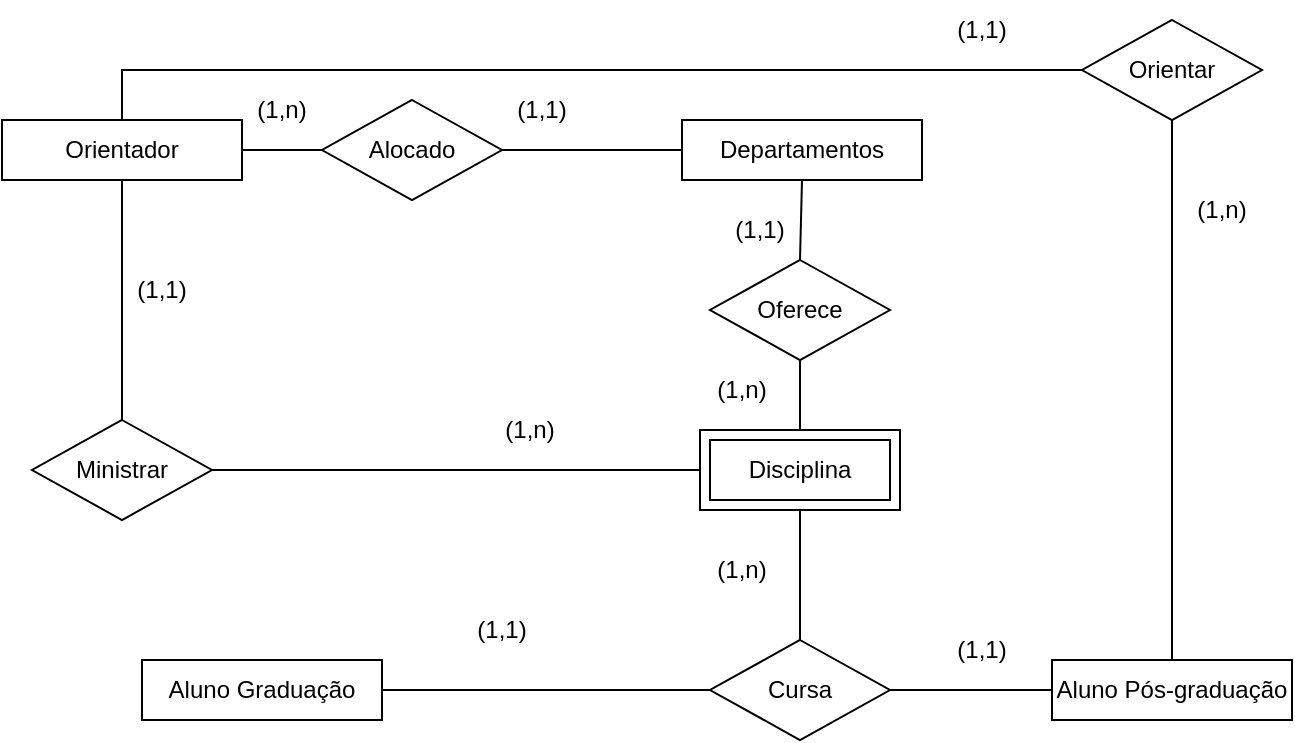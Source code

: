 <mxfile version="21.1.7" type="device">
  <diagram name="Página-1" id="LfcxKcsFjkbq40zHmDso">
    <mxGraphModel dx="794" dy="62" grid="1" gridSize="10" guides="1" tooltips="1" connect="1" arrows="1" fold="1" page="0" pageScale="1" pageWidth="827" pageHeight="1169" math="0" shadow="0">
      <root>
        <mxCell id="0" />
        <mxCell id="1" parent="0" />
        <mxCell id="KPLfDySyqxJ-SgguWjqe-66" value="Departamentos" style="rounded=0;whiteSpace=wrap;html=1;" parent="1" vertex="1">
          <mxGeometry x="400" y="720" width="120" height="30" as="geometry" />
        </mxCell>
        <mxCell id="KPLfDySyqxJ-SgguWjqe-69" value="Orientador" style="rounded=0;whiteSpace=wrap;html=1;" parent="1" vertex="1">
          <mxGeometry x="60" y="720" width="120" height="30" as="geometry" />
        </mxCell>
        <mxCell id="KPLfDySyqxJ-SgguWjqe-70" value="Aluno Graduação" style="rounded=0;whiteSpace=wrap;html=1;" parent="1" vertex="1">
          <mxGeometry x="130" y="990" width="120" height="30" as="geometry" />
        </mxCell>
        <mxCell id="KPLfDySyqxJ-SgguWjqe-71" value="Aluno Pós-graduação" style="rounded=0;whiteSpace=wrap;html=1;" parent="1" vertex="1">
          <mxGeometry x="585" y="990" width="120" height="30" as="geometry" />
        </mxCell>
        <mxCell id="KPLfDySyqxJ-SgguWjqe-72" value="Oferece" style="rhombus;whiteSpace=wrap;html=1;" parent="1" vertex="1">
          <mxGeometry x="414" y="790" width="90" height="50" as="geometry" />
        </mxCell>
        <mxCell id="KPLfDySyqxJ-SgguWjqe-73" value="" style="endArrow=none;html=1;rounded=0;exitX=0.5;exitY=0;exitDx=0;exitDy=0;entryX=0.5;entryY=1;entryDx=0;entryDy=0;" parent="1" source="KPLfDySyqxJ-SgguWjqe-72" target="KPLfDySyqxJ-SgguWjqe-66" edge="1">
          <mxGeometry relative="1" as="geometry">
            <mxPoint x="350" y="890" as="sourcePoint" />
            <mxPoint x="510" y="890" as="targetPoint" />
          </mxGeometry>
        </mxCell>
        <mxCell id="KPLfDySyqxJ-SgguWjqe-74" value="" style="endArrow=none;html=1;rounded=0;exitX=0.5;exitY=0;exitDx=0;exitDy=0;entryX=0.5;entryY=1;entryDx=0;entryDy=0;" parent="1" source="KPLfDySyqxJ-SgguWjqe-81" target="KPLfDySyqxJ-SgguWjqe-72" edge="1">
          <mxGeometry relative="1" as="geometry">
            <mxPoint x="410" y="870" as="sourcePoint" />
            <mxPoint x="420" y="760" as="targetPoint" />
            <Array as="points" />
          </mxGeometry>
        </mxCell>
        <mxCell id="KPLfDySyqxJ-SgguWjqe-75" value="(1,n)" style="text;html=1;strokeColor=none;fillColor=none;align=center;verticalAlign=middle;whiteSpace=wrap;rounded=0;" parent="1" vertex="1">
          <mxGeometry x="170" y="700" width="60" height="30" as="geometry" />
        </mxCell>
        <mxCell id="KPLfDySyqxJ-SgguWjqe-76" value="(1,1)" style="text;html=1;strokeColor=none;fillColor=none;align=center;verticalAlign=middle;whiteSpace=wrap;rounded=0;" parent="1" vertex="1">
          <mxGeometry x="300" y="700" width="60" height="30" as="geometry" />
        </mxCell>
        <mxCell id="KPLfDySyqxJ-SgguWjqe-78" value="Alocado" style="rhombus;whiteSpace=wrap;html=1;" parent="1" vertex="1">
          <mxGeometry x="220" y="710" width="90" height="50" as="geometry" />
        </mxCell>
        <mxCell id="KPLfDySyqxJ-SgguWjqe-81" value="Disciplina" style="shape=ext;margin=3;double=1;whiteSpace=wrap;html=1;align=center;" parent="1" vertex="1">
          <mxGeometry x="409" y="875" width="100" height="40" as="geometry" />
        </mxCell>
        <mxCell id="KPLfDySyqxJ-SgguWjqe-82" value="" style="endArrow=none;html=1;rounded=0;exitX=1;exitY=0.5;exitDx=0;exitDy=0;entryX=0;entryY=0.5;entryDx=0;entryDy=0;" parent="1" source="KPLfDySyqxJ-SgguWjqe-78" target="KPLfDySyqxJ-SgguWjqe-66" edge="1">
          <mxGeometry relative="1" as="geometry">
            <mxPoint x="300" y="740" as="sourcePoint" />
            <mxPoint x="510" y="890" as="targetPoint" />
          </mxGeometry>
        </mxCell>
        <mxCell id="KPLfDySyqxJ-SgguWjqe-83" value="" style="endArrow=none;html=1;rounded=0;exitX=1;exitY=0.5;exitDx=0;exitDy=0;entryX=0;entryY=0.5;entryDx=0;entryDy=0;" parent="1" source="KPLfDySyqxJ-SgguWjqe-69" target="KPLfDySyqxJ-SgguWjqe-78" edge="1">
          <mxGeometry relative="1" as="geometry">
            <mxPoint x="350" y="890" as="sourcePoint" />
            <mxPoint x="510" y="890" as="targetPoint" />
          </mxGeometry>
        </mxCell>
        <mxCell id="KPLfDySyqxJ-SgguWjqe-85" value="Ministrar" style="rhombus;whiteSpace=wrap;html=1;" parent="1" vertex="1">
          <mxGeometry x="75" y="870" width="90" height="50" as="geometry" />
        </mxCell>
        <mxCell id="KPLfDySyqxJ-SgguWjqe-86" value="" style="endArrow=none;html=1;rounded=0;exitX=0.5;exitY=1;exitDx=0;exitDy=0;entryX=0.5;entryY=0;entryDx=0;entryDy=0;" parent="1" source="KPLfDySyqxJ-SgguWjqe-69" target="KPLfDySyqxJ-SgguWjqe-85" edge="1">
          <mxGeometry relative="1" as="geometry">
            <mxPoint x="350" y="890" as="sourcePoint" />
            <mxPoint x="510" y="890" as="targetPoint" />
          </mxGeometry>
        </mxCell>
        <mxCell id="KPLfDySyqxJ-SgguWjqe-87" value="" style="endArrow=none;html=1;rounded=0;exitX=1;exitY=0.5;exitDx=0;exitDy=0;entryX=0;entryY=0.5;entryDx=0;entryDy=0;" parent="1" source="KPLfDySyqxJ-SgguWjqe-85" target="KPLfDySyqxJ-SgguWjqe-81" edge="1">
          <mxGeometry relative="1" as="geometry">
            <mxPoint x="350" y="890" as="sourcePoint" />
            <mxPoint x="510" y="890" as="targetPoint" />
          </mxGeometry>
        </mxCell>
        <mxCell id="KPLfDySyqxJ-SgguWjqe-88" value="(1,1)" style="text;html=1;strokeColor=none;fillColor=none;align=center;verticalAlign=middle;whiteSpace=wrap;rounded=0;" parent="1" vertex="1">
          <mxGeometry x="409" y="760" width="60" height="30" as="geometry" />
        </mxCell>
        <mxCell id="KPLfDySyqxJ-SgguWjqe-89" value="(1,1)" style="text;html=1;strokeColor=none;fillColor=none;align=center;verticalAlign=middle;whiteSpace=wrap;rounded=0;" parent="1" vertex="1">
          <mxGeometry x="110" y="790" width="60" height="30" as="geometry" />
        </mxCell>
        <mxCell id="KPLfDySyqxJ-SgguWjqe-91" value="(1,n)" style="text;html=1;strokeColor=none;fillColor=none;align=center;verticalAlign=middle;whiteSpace=wrap;rounded=0;" parent="1" vertex="1">
          <mxGeometry x="293.5" y="860" width="60" height="30" as="geometry" />
        </mxCell>
        <mxCell id="KPLfDySyqxJ-SgguWjqe-92" value="Cursa" style="rhombus;whiteSpace=wrap;html=1;" parent="1" vertex="1">
          <mxGeometry x="414" y="980" width="90" height="50" as="geometry" />
        </mxCell>
        <mxCell id="KPLfDySyqxJ-SgguWjqe-94" value="" style="endArrow=none;html=1;rounded=0;exitX=0.5;exitY=1;exitDx=0;exitDy=0;entryX=0.5;entryY=0;entryDx=0;entryDy=0;" parent="1" source="KPLfDySyqxJ-SgguWjqe-81" target="KPLfDySyqxJ-SgguWjqe-92" edge="1">
          <mxGeometry relative="1" as="geometry">
            <mxPoint x="350" y="890" as="sourcePoint" />
            <mxPoint x="510" y="890" as="targetPoint" />
          </mxGeometry>
        </mxCell>
        <mxCell id="KPLfDySyqxJ-SgguWjqe-99" value="" style="endArrow=none;html=1;rounded=0;exitX=1;exitY=0.5;exitDx=0;exitDy=0;entryX=0;entryY=0.5;entryDx=0;entryDy=0;" parent="1" source="KPLfDySyqxJ-SgguWjqe-92" target="KPLfDySyqxJ-SgguWjqe-71" edge="1">
          <mxGeometry relative="1" as="geometry">
            <mxPoint x="350" y="890" as="sourcePoint" />
            <mxPoint x="510" y="890" as="targetPoint" />
          </mxGeometry>
        </mxCell>
        <mxCell id="KPLfDySyqxJ-SgguWjqe-100" value="" style="endArrow=none;html=1;rounded=0;entryX=0;entryY=0.5;entryDx=0;entryDy=0;exitX=1;exitY=0.5;exitDx=0;exitDy=0;" parent="1" source="KPLfDySyqxJ-SgguWjqe-70" target="KPLfDySyqxJ-SgguWjqe-92" edge="1">
          <mxGeometry relative="1" as="geometry">
            <mxPoint x="350" y="890" as="sourcePoint" />
            <mxPoint x="510" y="890" as="targetPoint" />
          </mxGeometry>
        </mxCell>
        <mxCell id="KPLfDySyqxJ-SgguWjqe-102" value="Orientar" style="rhombus;whiteSpace=wrap;html=1;" parent="1" vertex="1">
          <mxGeometry x="600" y="670" width="90" height="50" as="geometry" />
        </mxCell>
        <mxCell id="KPLfDySyqxJ-SgguWjqe-103" value="" style="endArrow=none;html=1;rounded=0;entryX=0;entryY=0.5;entryDx=0;entryDy=0;exitX=0.5;exitY=0;exitDx=0;exitDy=0;" parent="1" source="KPLfDySyqxJ-SgguWjqe-69" target="KPLfDySyqxJ-SgguWjqe-102" edge="1">
          <mxGeometry relative="1" as="geometry">
            <mxPoint x="160" y="710" as="sourcePoint" />
            <mxPoint x="530" y="680" as="targetPoint" />
            <Array as="points">
              <mxPoint x="120" y="695" />
            </Array>
          </mxGeometry>
        </mxCell>
        <mxCell id="KPLfDySyqxJ-SgguWjqe-106" value="" style="endArrow=none;html=1;rounded=0;exitX=0.5;exitY=1;exitDx=0;exitDy=0;entryX=0.5;entryY=0;entryDx=0;entryDy=0;" parent="1" source="KPLfDySyqxJ-SgguWjqe-102" target="KPLfDySyqxJ-SgguWjqe-71" edge="1">
          <mxGeometry relative="1" as="geometry">
            <mxPoint x="350" y="870" as="sourcePoint" />
            <mxPoint x="510" y="870" as="targetPoint" />
          </mxGeometry>
        </mxCell>
        <mxCell id="KPLfDySyqxJ-SgguWjqe-107" value="(1,1)" style="text;html=1;strokeColor=none;fillColor=none;align=center;verticalAlign=middle;whiteSpace=wrap;rounded=0;" parent="1" vertex="1">
          <mxGeometry x="520" y="660" width="60" height="30" as="geometry" />
        </mxCell>
        <mxCell id="KPLfDySyqxJ-SgguWjqe-109" value="(1,n)" style="text;html=1;strokeColor=none;fillColor=none;align=center;verticalAlign=middle;whiteSpace=wrap;rounded=0;" parent="1" vertex="1">
          <mxGeometry x="640" y="750" width="60" height="30" as="geometry" />
        </mxCell>
        <mxCell id="KPLfDySyqxJ-SgguWjqe-110" value="(1,1)" style="text;html=1;strokeColor=none;fillColor=none;align=center;verticalAlign=middle;whiteSpace=wrap;rounded=0;" parent="1" vertex="1">
          <mxGeometry x="280" y="960" width="60" height="30" as="geometry" />
        </mxCell>
        <mxCell id="KPLfDySyqxJ-SgguWjqe-113" value="(1,n)" style="text;html=1;strokeColor=none;fillColor=none;align=center;verticalAlign=middle;whiteSpace=wrap;rounded=0;" parent="1" vertex="1">
          <mxGeometry x="400" y="930" width="60" height="30" as="geometry" />
        </mxCell>
        <mxCell id="KPLfDySyqxJ-SgguWjqe-115" value="(1,1)" style="text;html=1;strokeColor=none;fillColor=none;align=center;verticalAlign=middle;whiteSpace=wrap;rounded=0;" parent="1" vertex="1">
          <mxGeometry x="520" y="970" width="60" height="30" as="geometry" />
        </mxCell>
        <mxCell id="KPLfDySyqxJ-SgguWjqe-116" value="(1,n)" style="text;html=1;strokeColor=none;fillColor=none;align=center;verticalAlign=middle;whiteSpace=wrap;rounded=0;" parent="1" vertex="1">
          <mxGeometry x="400" y="840" width="60" height="30" as="geometry" />
        </mxCell>
      </root>
    </mxGraphModel>
  </diagram>
</mxfile>
